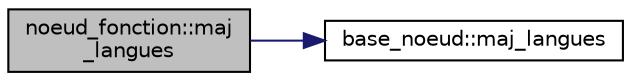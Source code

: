 digraph "noeud_fonction::maj_langues"
{
  edge [fontname="Helvetica",fontsize="10",labelfontname="Helvetica",labelfontsize="10"];
  node [fontname="Helvetica",fontsize="10",shape=record];
  rankdir="LR";
  Node7 [label="noeud_fonction::maj\l_langues",height=0.2,width=0.4,color="black", fillcolor="grey75", style="filled", fontcolor="black"];
  Node7 -> Node8 [color="midnightblue",fontsize="10",style="solid",fontname="Helvetica"];
  Node8 [label="base_noeud::maj_langues",height=0.2,width=0.4,color="black", fillcolor="white", style="filled",URL="$classbase__noeud.html#a631a0bc8a3a70199440b5bdb126924cf",tooltip="Met à jour les textes selon la langue choisie. "];
}
